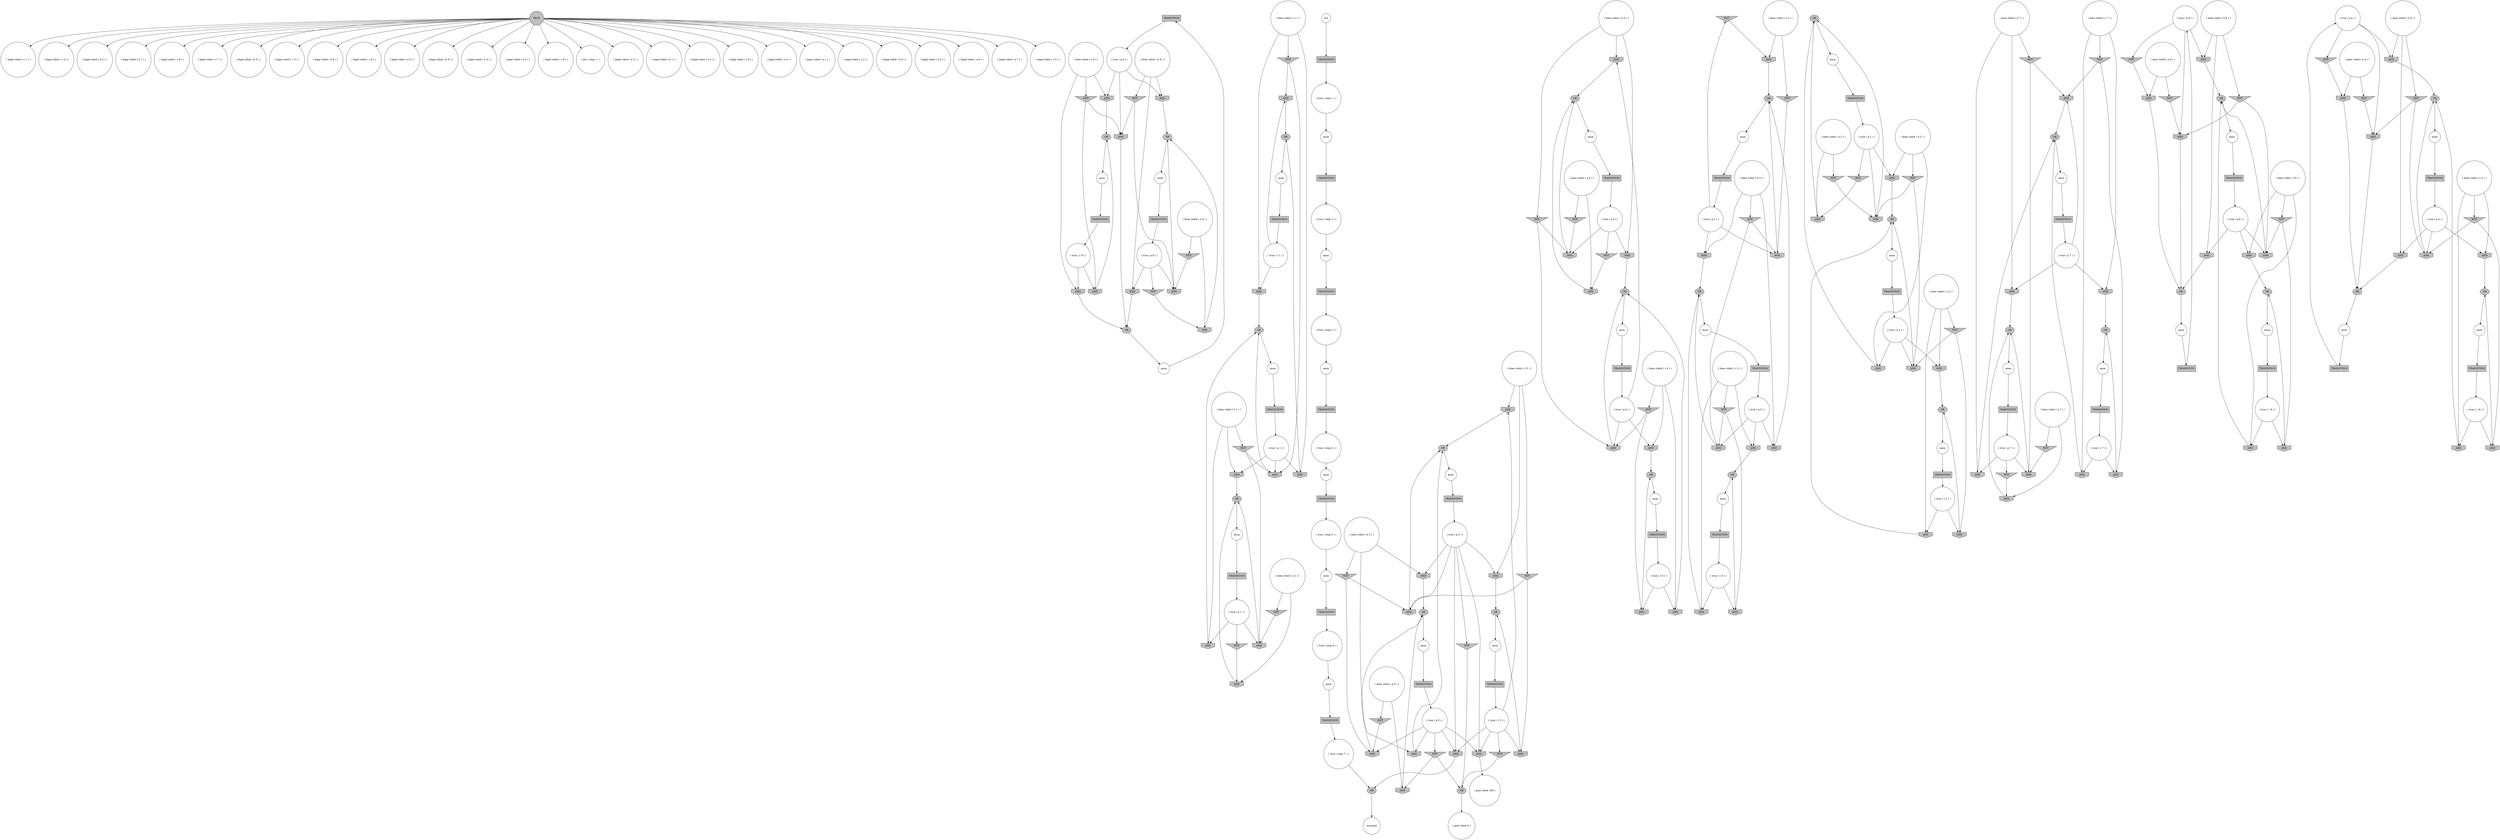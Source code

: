 digraph propNet
{
	"@64b2933f"[shape=circle, style= filled, fillcolor=white, label="( legal robot ( c 1 ) )"]; 
	"@4ee3990b"[shape=box, style= filled, fillcolor=grey, label="TRANSITION"]; "@4ee3990b"->"@3b274069"; 
	"@42293b53"[shape=invhouse, style= filled, fillcolor=grey, label="AND"]; "@42293b53"->"@7096985e"; 
	"@43c0ae76"[shape=invhouse, style= filled, fillcolor=grey, label="AND"]; "@43c0ae76"->"@13baa8d8"; 
	"@1b778d0c"[shape=invhouse, style= filled, fillcolor=grey, label="AND"]; "@1b778d0c"->"@663f3fbd"; 
	"@6350ed68"[shape=circle, style= filled, fillcolor=white, label="( legal robot ( c 4 ) )"]; 
	"@4d0948bd"[shape=circle, style= filled, fillcolor=white, label="( legal robot ( b 2 ) )"]; 
	"@19d1b44b"[shape=invtriangle, style= filled, fillcolor=grey, label="NOT"]; "@19d1b44b"->"@1693b52b"; 
	"@a32087b"[shape=ellipse, style= filled, fillcolor=grey, label="OR"]; "@a32087b"->"@5acac877"; 
	"@57a462c9"[shape=circle, style= filled, fillcolor=white, label="anon"]; "@57a462c9"->"@dc74f8d"; 
	"@71b98cbb"[shape=ellipse, style= filled, fillcolor=grey, label="OR"]; "@71b98cbb"->"@4cc68351"; 
	"@3d2da4a6"[shape=invhouse, style= filled, fillcolor=grey, label="AND"]; "@3d2da4a6"->"@41f2e41d"; 
	"@3c34e2cc"[shape=circle, style= filled, fillcolor=white, label="anon"]; "@3c34e2cc"->"@1837b90c"; 
	"@5a347448"[shape=box, style= filled, fillcolor=grey, label="TRANSITION"]; "@5a347448"->"@1a1a7aa4"; 
	"@3836b1bb"[shape=invhouse, style= filled, fillcolor=grey, label="AND"]; "@3836b1bb"->"@77bd5f28"; 
	"@49cda7e7"[shape=invhouse, style= filled, fillcolor=grey, label="AND"]; "@49cda7e7"->"@663f3fbd"; 
	"@40d0726d"[shape=circle, style= filled, fillcolor=white, label="( legal robot ( b 7 ) )"]; 
	"@532996d6"[shape=circle, style= filled, fillcolor=white, label="( true ( r 3 ) )"]; "@532996d6"->"@3351e824"; "@532996d6"->"@1c7b0f4d"; 
	"@5bdf59bd"[shape=circle, style= filled, fillcolor=white, label="anon"]; "@5bdf59bd"->"@5a347448"; 
	"@617df472"[shape=invtriangle, style= filled, fillcolor=grey, label="NOT"]; "@617df472"->"@49cda7e7"; "@617df472"->"@143b9a5f"; 
	"@7e7ee46a"[shape=circle, style= filled, fillcolor=white, label="( true ( p 3 ) )"]; "@7e7ee46a"->"@19d1b44b"; "@7e7ee46a"->"@61f873dd"; "@7e7ee46a"->"@1bd4f279"; 
	"@734d246"[shape=invhouse, style= filled, fillcolor=grey, label="AND"]; "@734d246"->"@77bd5f28"; 
	"@d032cf5"[shape=invtriangle, style= filled, fillcolor=grey, label="NOT"]; "@d032cf5"->"@4b7c8f7f"; 
	"@3301f287"[shape=circle, style= filled, fillcolor=white, label="( legal robot ( a 6 ) )"]; 
	"@61f873dd"[shape=invhouse, style= filled, fillcolor=grey, label="AND"]; "@61f873dd"->"@7e98f9c2"; 
	"@321ea24"[shape=circle, style= filled, fillcolor=white, label="( does robot ( c 3 ) )"]; "@321ea24"->"@3351e824"; "@321ea24"->"@2792e317"; "@321ea24"->"@39579371"; 
	"@7a3e72"[shape=invtriangle, style= filled, fillcolor=grey, label="NOT"]; "@7a3e72"->"@5999ae9c"; 
	"@3c9ff588"[shape=invhouse, style= filled, fillcolor=grey, label="AND"]; "@3c9ff588"->"@13baa8d8"; 
	"@1c7b0f4d"[shape=invhouse, style= filled, fillcolor=grey, label="AND"]; "@1c7b0f4d"->"@6d69c9a2"; 
	"@3b706ad7"[shape=circle, style= filled, fillcolor=white, label="( true ( p 8 ) )"]; "@3b706ad7"->"@48586403"; "@3b706ad7"->"@b2929b2"; "@3b706ad7"->"@36fb2f8"; 
	"@1837b90c"[shape=box, style= filled, fillcolor=grey, label="TRANSITION"]; "@1837b90c"->"@532996d6"; 
	"@6ef7cbcc"[shape=box, style= filled, fillcolor=grey, label="TRANSITION"]; "@6ef7cbcc"->"@12b0f0ae"; 
	"@132d9844"[shape=invtriangle, style= filled, fillcolor=grey, label="NOT"]; "@132d9844"->"@5999ae9c"; "@132d9844"->"@1667a232"; 
	"@5eb10190"[shape=circle, style= filled, fillcolor=white, label="( does robot ( a 1 ) )"]; "@5eb10190"->"@3af4d6b3"; "@5eb10190"->"@4b7c8f7f"; 
	"@62618565"[shape=circle, style= filled, fillcolor=white, label="( true ( p 4 ) )"]; "@62618565"->"@76749ebc"; "@62618565"->"@13b9a2fd"; "@62618565"->"@73f17a73"; 
	"@6d69c9a2"[shape=ellipse, style= filled, fillcolor=grey, label="OR"]; "@6d69c9a2"->"@3c34e2cc"; 
	"@32c5f9fe"[shape=circle, style= filled, fillcolor=white, label="( does robot ( a 4 ) )"]; "@32c5f9fe"->"@3736e10e"; "@32c5f9fe"->"@7b9a29"; 
	"@10b28f30"[shape=circle, style= filled, fillcolor=white, label="( does robot ( b 8 ) )"]; "@10b28f30"->"@2ab6994f"; "@10b28f30"->"@3ad6a0e0"; "@10b28f30"->"@b2929b2"; 
	"@7255cf3f"[shape=box, style= filled, fillcolor=grey, label="TRANSITION"]; "@7255cf3f"->"@e9576fd"; 
	"@16ad9f5d"[shape=circle, style= filled, fillcolor=white, label="( true ( p 7 ) )"]; "@16ad9f5d"->"@3494d313"; "@16ad9f5d"->"@67ce08c7"; "@16ad9f5d"->"@87dedad"; 
	"@13baa8d8"[shape=ellipse, style= filled, fillcolor=grey, label="OR"]; "@13baa8d8"->"@43a30706"; 
	"@2e7cf883"[shape=circle, style= filled, fillcolor=white, label="( true ( step 4 ) )"]; "@2e7cf883"->"@5472fe25"; 
	"@3a47c130"[shape=invhouse, style= filled, fillcolor=grey, label="AND"]; "@3a47c130"->"@3c05b84b"; 
	"@2f56f920"[shape=circle, style= filled, fillcolor=white, label="anon"]; "@2f56f920"->"@4ee3990b"; 
	"@46c9220"[shape=circle, style= filled, fillcolor=white, label="( legal robot ( c 7 ) )"]; 
	"@315e4dbe"[shape=circle, style= filled, fillcolor=white, label="anon"]; "@315e4dbe"->"@6ef7cbcc"; 
	"@224260ab"[shape=circle, style= filled, fillcolor=white, label="( true ( step 1 ) )"]; "@224260ab"->"@6fafc4c2"; 
	"@26420e44"[shape=ellipse, style= filled, fillcolor=grey, label="OR"]; "@26420e44"->"@3ab6a5fb"; 
	"@81535ac"[shape=circle, style= filled, fillcolor=white, label="( true ( r 8 ) )"]; "@81535ac"->"@2e5f8245"; "@81535ac"->"@6f5e0eab"; 
	"@3351e824"[shape=invhouse, style= filled, fillcolor=grey, label="AND"]; "@3351e824"->"@7e98f9c2"; 
	"@62b103dd"[shape=circle, style= filled, fillcolor=white, label="( true ( p 5 ) )"]; "@62b103dd"->"@79f1a8a"; "@62b103dd"->"@5374d4c9"; "@62b103dd"->"@4dfd245f"; "@62b103dd"->"@3c9ff588"; "@62b103dd"->"@4302a01f"; 
	"@6e818805"[shape=circle, style= filled, fillcolor=white, label="( true ( step 5 ) )"]; "@6e818805"->"@57a462c9"; 
	"@5a7691c0"[shape=circle, style= filled, fillcolor=white, label="( legal robot ( b 5 ) )"]; 
	"@19789a96"[shape=circle, style= filled, fillcolor=white, label="( does robot ( b 1 ) )"]; "@19789a96"->"@6f9702b1"; "@19789a96"->"@3cecfaea"; "@19789a96"->"@3a47c130"; 
	"@2f78743b"[shape=invhouse, style= filled, fillcolor=grey, label="AND"]; "@2f78743b"->"@564e4fc4"; 
	"@a2c6f70"[shape=ellipse, style= filled, fillcolor=grey, label="OR"]; "@a2c6f70"->"@6b482747"; 
	"@7c1c8c58"[shape=invhouse, style= filled, fillcolor=grey, label="AND"]; "@7c1c8c58"->"@13baa8d8"; 
	"@5329645a"[shape=circle, style= filled, fillcolor=white, label="( does robot ( b 2 ) )"]; "@5329645a"->"@427b7b5d"; "@5329645a"->"@4ad9d6ae"; "@5329645a"->"@15664f1a"; 
	"@49bfd53d"[shape=ellipse, style= filled, fillcolor=grey, label="OR"]; "@49bfd53d"->"@5148bd9e"; 
	"@5e7d093a"[shape=circle, style= filled, fillcolor=white, label="( does robot ( a 6 ) )"]; "@5e7d093a"->"@208c5a4f"; "@5e7d093a"->"@6d6de4e1"; 
	"@2490fd20"[shape=circle, style= filled, fillcolor=white, label="( true ( q 3 ) )"]; "@2490fd20"->"@26f44031"; "@2490fd20"->"@226946d2"; "@2490fd20"->"@39579371"; 
	"@4302a01f"[shape=invhouse, style= filled, fillcolor=grey, label="AND"]; "@4302a01f"->"@1f72e08e"; 
	"@561279c8"[shape=circle, style= filled, fillcolor=white, label="( legal robot ( c 3 ) )"]; 
	"@5f47ff11"[shape=circle, style= filled, fillcolor=white, label="( does robot ( a 9 ) )"]; "@5f47ff11"->"@45a1472d"; "@5f47ff11"->"@7a3e72"; 
	"@6e3e48f2"[shape=invhouse, style= filled, fillcolor=grey, label="AND"]; "@6e3e48f2"->"@71b98cbb"; 
	"@7096985e"[shape=ellipse, style= filled, fillcolor=grey, label="OR"]; "@7096985e"->"@2eed7d11"; 
	"@38f0b51d"[shape=invtriangle, style= filled, fillcolor=grey, label="NOT"]; "@38f0b51d"->"@4302a01f"; 
	"@76fdbc27"[shape=ellipse, style= filled, fillcolor=grey, label="OR"]; "@76fdbc27"->"@c4be179"; 
	"@31b27882"[shape=circle, style= filled, fillcolor=white, label="anon"]; "@31b27882"->"@51707653"; 
	"@767946a2"[shape=circle, style= filled, fillcolor=white, label="( true ( q 4 ) )"]; "@767946a2"->"@6366de01"; "@767946a2"->"@173a0067"; "@767946a2"->"@65979a36"; 
	"@709fa12f"[shape=invhouse, style= filled, fillcolor=grey, label="AND"]; "@709fa12f"->"@1f72e08e"; 
	"@7379567c"[shape=box, style= filled, fillcolor=grey, label="TRANSITION"]; "@7379567c"->"@20f5e814"; 
	"@226946d2"[shape=invhouse, style= filled, fillcolor=grey, label="AND"]; "@226946d2"->"@3cdc904a"; 
	"@1fe91485"[shape=circle, style= filled, fillcolor=white, label="anon"]; "@1fe91485"->"@4054c9a3"; 
	"@76749ebc"[shape=invhouse, style= filled, fillcolor=grey, label="AND"]; "@76749ebc"->"@76fdbc27"; 
	"@8059dbd"[shape=invtriangle, style= filled, fillcolor=grey, label="NOT"]; "@8059dbd"->"@28b6e768"; 
	"@690aefdb"[shape=circle, style= filled, fillcolor=white, label="( legal robot ( b 8 ) )"]; 
	"@775be8d3"[shape=circle, style= filled, fillcolor=white, label="( does robot ( c 9 ) )"]; "@775be8d3"->"@6e3e48f2"; "@775be8d3"->"@3312b1dd"; "@775be8d3"->"@2f78743b"; 
	"@2c154024"[shape=circle, style= filled, fillcolor=white, label="( does robot ( c 6 ) )"]; "@2c154024"->"@5a4b4b50"; "@2c154024"->"@41955c3"; "@2c154024"->"@27261218"; 
	"@7f94adaa"[shape=circle, style= filled, fillcolor=white, label="( true ( q 2 ) )"]; "@7f94adaa"->"@38e038c4"; "@7f94adaa"->"@4ad9d6ae"; "@7f94adaa"->"@3d2da4a6"; 
	"@87dedad"[shape=invtriangle, style= filled, fillcolor=grey, label="NOT"]; "@87dedad"->"@37efd36"; 
	"@63fa8d3b"[shape=circle, style= filled, fillcolor=white, label="anon"]; "@63fa8d3b"->"@5df9aeda"; 
	"@1447034b"[shape=invtriangle, style= filled, fillcolor=grey, label="NOT"]; "@1447034b"->"@6a4d37e5"; "@1447034b"->"@42293b53"; 
	"@12b0f0ae"[shape=circle, style= filled, fillcolor=white, label="( true ( r 2 ) )"]; "@12b0f0ae"->"@3033b503"; "@12b0f0ae"->"@234f79cb"; 
	"@4ad9d6ae"[shape=invhouse, style= filled, fillcolor=grey, label="AND"]; "@4ad9d6ae"->"@a32087b"; 
	"@73ed7524"[shape=circle, style= filled, fillcolor=white, label="( legal robot ( c 6 ) )"]; 
	"@3827de24"[shape=circle, style= filled, fillcolor=white, label="( does robot ( c 4 ) )"]; "@3827de24"->"@41692a49"; "@3827de24"->"@338bd37a"; "@3827de24"->"@6366de01"; 
	"@3c05b84b"[shape=ellipse, style= filled, fillcolor=grey, label="OR"]; "@3c05b84b"->"@1b8662b6"; 
	"@5b3d9c02"[shape=ellipse, style= filled, fillcolor=grey, label="OR"]; "@5b3d9c02"->"@29cd761a"; 
	"@48586403"[shape=invtriangle, style= filled, fillcolor=grey, label="NOT"]; "@48586403"->"@230e2610"; 
	"@67cd2b82"[shape=box, style= filled, fillcolor=grey, label="TRANSITION"]; "@67cd2b82"->"@3b7c680"; 
	"@143b9a5f"[shape=invhouse, style= filled, fillcolor=grey, label="AND"]; "@143b9a5f"->"@4223d9b"; 
	"@346df9bc"[shape=invhouse, style= filled, fillcolor=grey, label="AND"]; "@346df9bc"->"@69adff28"; 
	"@7756c69c"[shape=circle, style= filled, fillcolor=white, label="( true ( step 2 ) )"]; "@7756c69c"->"@72b5615d"; 
	"@574f7121"[shape=invtriangle, style= filled, fillcolor=grey, label="NOT"]; "@574f7121"->"@208c5a4f"; 
	"@3cdc5434"[shape=circle, style= filled, fillcolor=white, label="( true ( p 1 ) )"]; "@3cdc5434"->"@203ba002"; "@3cdc5434"->"@3a47c130"; "@3cdc5434"->"@d032cf5"; 
	"@523ce3f"[shape=circle, style= filled, fillcolor=white, label="anon"]; "@523ce3f"->"@c390508"; 
	"@5527f4f9"[shape=invhouse, style= filled, fillcolor=grey, label="AND"]; "@5527f4f9"->"@d38d2fc"; 
	"@2207b0fb"[shape=invtriangle, style= filled, fillcolor=grey, label="NOT"]; "@2207b0fb"->"@26f44031"; "@2207b0fb"->"@1bd4f279"; 
	"@2d4b1fda"[shape=ellipse, style= filled, fillcolor=grey, label="OR"]; "@2d4b1fda"->"@1f183871"; 
	"@7fdb04ed"[shape=invtriangle, style= filled, fillcolor=grey, label="NOT"]; "@7fdb04ed"->"@a2c6f70"; 
	"@28b6e768"[shape=invhouse, style= filled, fillcolor=grey, label="AND"]; "@28b6e768"->"@a32087b"; 
	"@e6c7a64"[shape=circle, style= filled, fillcolor=white, label="( true ( q 1 ) )"]; "@e6c7a64"->"@6a4d37e5"; "@e6c7a64"->"@6f9702b1"; "@e6c7a64"->"@42b36022"; 
	"@1a1a7aa4"[shape=circle, style= filled, fillcolor=white, label="( true ( step 7 ) )"]; "@1a1a7aa4"->"@5b3d9c02"; 
	"@654d8a08"[shape=invtriangle, style= filled, fillcolor=grey, label="NOT"]; "@654d8a08"->"@45a1472d"; 
	"@33469a69"[shape=box, style= filled, fillcolor=grey, label="TRANSITION"]; "@33469a69"->"@1a752144"; 
	"@44d9973a"[shape=circle, style= filled, fillcolor=white, label="( legal robot ( a 9 ) )"]; 
	"@1bb1deea"[shape=box, style= filled, fillcolor=grey, label="TRANSITION"]; "@1bb1deea"->"@7f94adaa"; 
	"@5f57402b"[shape=invhouse, style= filled, fillcolor=grey, label="AND"]; "@5f57402b"->"@7cd76237"; 
	"@231d221e"[shape=box, style= filled, fillcolor=grey, label="TRANSITION"]; "@231d221e"->"@2026c088"; 
	"@72b0f2b2"[shape=ellipse, style= filled, fillcolor=grey, label="OR"]; "@72b0f2b2"->"@3f0dbef1"; 
	"@1a752144"[shape=circle, style= filled, fillcolor=white, label="( true ( q 5 ) )"]; "@1a752144"->"@3103074e"; "@1a752144"->"@7c1c8c58"; "@1a752144"->"@79f1a8a"; "@1a752144"->"@7fdb04ed"; "@1a752144"->"@4dfd245f"; "@1a752144"->"@27341e11"; 
	"@3485097d"[shape=circle, style= filled, fillcolor=white, label="anon"]; "@3485097d"->"@5f996bbd"; 
	"@45a1472d"[shape=invhouse, style= filled, fillcolor=grey, label="AND"]; "@45a1472d"->"@d38d2fc"; 
	"@35087359"[shape=circle, style= filled, fillcolor=white, label="( legal robot ( b 9 ) )"]; 
	"@3dccf342"[shape=circle, style= filled, fillcolor=white, label="( legal robot ( b 4 ) )"]; 
	"@64a65760"[shape=doublecircle, style= filled, fillcolor=grey, label="TRUE"]; "@64a65760"->"@64b2933f"; "@64a65760"->"@7004ba66"; "@64a65760"->"@7e140bf"; "@64a65760"->"@35087359"; "@64a65760"->"@690aefdb"; "@64a65760"->"@6350ed68"; "@64a65760"->"@56f9659d"; "@64a65760"->"@46c9220"; "@64a65760"->"@3dccf342"; "@64a65760"->"@4d0948bd"; "@64a65760"->"@29578426"; "@64a65760"->"@1e5b02a6"; "@64a65760"->"@73ed7524"; "@64a65760"->"@5a7691c0"; "@64a65760"->"@30a4effe"; "@64a65760"->"@6aa5c9f1"; "@64a65760"->"@46aea8cf"; "@64a65760"->"@74ccd249"; "@64a65760"->"@40d0726d"; "@64a65760"->"@2a6d23ea"; "@64a65760"->"@561279c8"; "@64a65760"->"@4f6c14e7"; "@64a65760"->"@3301f287"; "@64a65760"->"@1c8697ce"; "@64a65760"->"@1c8825a5"; "@64a65760"->"@4669b7fe"; "@64a65760"->"@5561bfa3"; "@64a65760"->"@44d9973a"; 
	"@65979a36"[shape=invhouse, style= filled, fillcolor=grey, label="AND"]; "@65979a36"->"@76fdbc27"; 
	"@da3a52c"[shape=circle, style= filled, fillcolor=white, label="anon"]; "@da3a52c"->"@7255cf3f"; 
	"@51707653"[shape=box, style= filled, fillcolor=grey, label="TRANSITION"]; "@51707653"->"@8746d23"; 
	"@29578426"[shape=circle, style= filled, fillcolor=white, label="( legal robot ( a 3 ) )"]; 
	"@75e4f66a"[shape=circle, style= filled, fillcolor=white, label="( does robot ( a 8 ) )"]; "@75e4f66a"->"@230e2610"; "@75e4f66a"->"@1d256a73"; 
	"@2a68097d"[shape=circle, style= filled, fillcolor=white, label="( does robot ( c 1 ) )"]; "@2a68097d"->"@42b36022"; "@2a68097d"->"@1447034b"; "@2a68097d"->"@67d479cf"; 
	"@7be84195"[shape=invhouse, style= filled, fillcolor=grey, label="AND"]; "@7be84195"->"@6f2192a9"; 
	"@2537e19e"[shape=circle, style= filled, fillcolor=white, label="anon"]; "@2537e19e"->"@1bb1deea"; 
	"@3ad6a0e0"[shape=invtriangle, style= filled, fillcolor=grey, label="NOT"]; "@3ad6a0e0"->"@60dbf04d"; "@3ad6a0e0"->"@36fb2f8"; 
	"@20f5e814"[shape=circle, style= filled, fillcolor=white, label="( true ( r 1 ) )"]; "@20f5e814"->"@42293b53"; "@20f5e814"->"@67d479cf"; 
	"@6774a144"[shape=ellipse, style= filled, fillcolor=grey, label="OR"]; "@6774a144"->"@1a07ac6c"; 
	"@67d479cf"[shape=invhouse, style= filled, fillcolor=grey, label="AND"]; "@67d479cf"->"@3c05b84b"; 
	"@3e5d9d90"[shape=circle, style= filled, fillcolor=white, label="( true ( r 7 ) )"]; "@3e5d9d90"->"@734d246"; "@3e5d9d90"->"@404fe94c"; 
	"@203ba002"[shape=invhouse, style= filled, fillcolor=grey, label="AND"]; "@203ba002"->"@72b0f2b2"; 
	"@2a6d23ea"[shape=circle, style= filled, fillcolor=white, label="( legal robot ( c 2 ) )"]; 
	"@13b9a2fd"[shape=invtriangle, style= filled, fillcolor=grey, label="NOT"]; "@13b9a2fd"->"@7b9a29"; 
	"@47ac1adf"[shape=circle, style= filled, fillcolor=white, label="( true ( step 6 ) )"]; "@47ac1adf"->"@5bdf59bd"; 
	"@6f2192a9"[shape=ellipse, style= filled, fillcolor=grey, label="OR"]; "@6f2192a9"->"@523ce3f"; 
	"@6d35707c"[shape=circle, style= filled, fillcolor=white, label="anon"]; "@6d35707c"->"@50661532"; 
	"@f4e6d"[shape=circle, style= filled, fillcolor=white, label="( does robot ( a 5 ) )"]; "@f4e6d"->"@38f0b51d"; "@f4e6d"->"@709fa12f"; 
	"@43a30706"[shape=circle, style= filled, fillcolor=white, label="anon"]; "@43a30706"->"@33469a69"; 
	"@27261218"[shape=invtriangle, style= filled, fillcolor=grey, label="NOT"]; "@27261218"->"@143b9a5f"; "@27261218"->"@346df9bc"; 
	"@5472fe25"[shape=circle, style= filled, fillcolor=white, label="anon"]; "@5472fe25"->"@fa5e4e4"; 
	"@7e98f9c2"[shape=ellipse, style= filled, fillcolor=grey, label="OR"]; "@7e98f9c2"->"@6d35707c"; 
	"@3b6cdbb8"[shape=box, style= filled, fillcolor=grey, label="TRANSITION"]; "@3b6cdbb8"->"@6fd33eef"; 
	"@2792e317"[shape=invtriangle, style= filled, fillcolor=grey, label="NOT"]; "@2792e317"->"@26f44031"; "@2792e317"->"@1c7b0f4d"; 
	"@1667a232"[shape=invhouse, style= filled, fillcolor=grey, label="AND"]; "@1667a232"->"@564e4fc4"; 
	"@60437dcb"[shape=box, style= filled, fillcolor=grey, label="TRANSITION"]; "@60437dcb"->"@3cdc5434"; 
	"@4e0add57"[shape=circle, style= filled, fillcolor=white, label="( does robot ( c 8 ) )"]; "@4e0add57"->"@2b49a2c8"; "@4e0add57"->"@2e5f8245"; "@4e0add57"->"@204b7b1"; 
	"@6fd33eef"[shape=circle, style= filled, fillcolor=white, label="( true ( p 2 ) )"]; "@6fd33eef"->"@8059dbd"; "@6fd33eef"->"@15664f1a"; "@6fd33eef"->"@5c68b20"; 
	"@4223d9b"[shape=ellipse, style= filled, fillcolor=grey, label="OR"]; "@4223d9b"->"@63fa8d3b"; 
	"@3cecfaea"[shape=invtriangle, style= filled, fillcolor=grey, label="NOT"]; "@3cecfaea"->"@6a4d37e5"; "@3cecfaea"->"@203ba002"; 
	"@73f17a73"[shape=invhouse, style= filled, fillcolor=grey, label="AND"]; "@73f17a73"->"@372f2b32"; 
	"@3312b1dd"[shape=invtriangle, style= filled, fillcolor=grey, label="NOT"]; "@3312b1dd"->"@105b3e5d"; "@3312b1dd"->"@1667a232"; 
	"@564e4fc4"[shape=ellipse, style= filled, fillcolor=grey, label="OR"]; "@564e4fc4"->"@2f56f920"; 
	"@2ef49ac3"[shape=circle, style= filled, fillcolor=white, label="anon"]; "@2ef49ac3"->"@4e64f6fe"; 
	"@404fe94c"[shape=invhouse, style= filled, fillcolor=grey, label="AND"]; "@404fe94c"->"@26420e44"; 
	"@1bd4f279"[shape=invhouse, style= filled, fillcolor=grey, label="AND"]; "@1bd4f279"->"@3cdc904a"; 
	"@3103074e"[shape=invhouse, style= filled, fillcolor=grey, label="AND"]; "@3103074e"->"@1f72e08e"; 
	"@3af4d6b3"[shape=invtriangle, style= filled, fillcolor=grey, label="NOT"]; "@3af4d6b3"->"@203ba002"; 
	"@4d885088"[shape=invtriangle, style= filled, fillcolor=grey, label="NOT"]; "@4d885088"->"@a2c6f70"; 
	"@3033b503"[shape=invhouse, style= filled, fillcolor=grey, label="AND"]; "@3033b503"->"@41f2e41d"; 
	"@17e06b12"[shape=invhouse, style= filled, fillcolor=grey, label="AND"]; "@17e06b12"->"@564e4fc4"; 
	"@29cd761a"[shape=circle, style= filled, fillcolor=white, label="terminal"]; 
	"@40914272"[shape=circle, style= filled, fillcolor=white, label="( does robot ( b 4 ) )"]; "@40914272"->"@a16b7c"; "@40914272"->"@76749ebc"; "@40914272"->"@173a0067"; 
	"@77bdcbb2"[shape=circle, style= filled, fillcolor=white, label="( true ( r 5 ) )"]; "@77bdcbb2"->"@4d885088"; "@77bdcbb2"->"@79f1a8a"; "@77bdcbb2"->"@7be84195"; "@77bdcbb2"->"@43c0ae76"; "@77bdcbb2"->"@4dfd245f"; 
	"@79bcfbeb"[shape=circle, style= filled, fillcolor=white, label="anon"]; "@79bcfbeb"->"@2e686cea"; 
	"@6b482747"[shape=circle, style= filled, fillcolor=white, label="( goal robot 0 )"]; 
	"@27341e11"[shape=invhouse, style= filled, fillcolor=grey, label="AND"]; "@27341e11"->"@6f2192a9"; 
	"@6f9702b1"[shape=invhouse, style= filled, fillcolor=grey, label="AND"]; "@6f9702b1"->"@72b0f2b2"; 
	"@2e686cea"[shape=box, style= filled, fillcolor=grey, label="TRANSITION"]; "@2e686cea"->"@62618565"; 
	"@1f183871"[shape=circle, style= filled, fillcolor=white, label="anon"]; "@1f183871"->"@ab245dc"; 
	"@1693b52b"[shape=invhouse, style= filled, fillcolor=grey, label="AND"]; "@1693b52b"->"@3cdc904a"; 
	"@5374d4c9"[shape=invtriangle, style= filled, fillcolor=grey, label="NOT"]; "@5374d4c9"->"@709fa12f"; "@5374d4c9"->"@a2c6f70"; 
	"@3cdc904a"[shape=ellipse, style= filled, fillcolor=grey, label="OR"]; "@3cdc904a"->"@3485097d"; 
	"@2eed7d11"[shape=circle, style= filled, fillcolor=white, label="anon"]; "@2eed7d11"->"@7379567c"; 
	"@c4be179"[shape=circle, style= filled, fillcolor=white, label="anon"]; "@c4be179"->"@14985016"; 
	"@1d256a73"[shape=invtriangle, style= filled, fillcolor=grey, label="NOT"]; "@1d256a73"->"@36fb2f8"; 
	"@30a4effe"[shape=circle, style= filled, fillcolor=white, label="( legal robot ( a 2 ) )"]; 
	"@b2929b2"[shape=invhouse, style= filled, fillcolor=grey, label="AND"]; "@b2929b2"->"@49bfd53d"; 
	"@50661532"[shape=box, style= filled, fillcolor=grey, label="TRANSITION"]; "@50661532"->"@2490fd20"; 
	"@1f72e08e"[shape=ellipse, style= filled, fillcolor=grey, label="OR"]; "@1f72e08e"->"@2ef49ac3"; 
	"@3736e10e"[shape=invtriangle, style= filled, fillcolor=grey, label="NOT"]; "@3736e10e"->"@73f17a73"; 
	"@41f2e41d"[shape=ellipse, style= filled, fillcolor=grey, label="OR"]; "@41f2e41d"->"@315e4dbe"; 
	"@4271c5bc"[shape=circle, style= filled, fillcolor=white, label="anon"]; "@4271c5bc"->"@3aa1e2da"; 
	"@208c5a4f"[shape=invhouse, style= filled, fillcolor=grey, label="AND"]; "@208c5a4f"->"@663f3fbd"; 
	"@1e4ad14c"[shape=circle, style= filled, fillcolor=white, label="anon"]; "@1e4ad14c"->"@231d221e"; 
	"@41692a49"[shape=invtriangle, style= filled, fillcolor=grey, label="NOT"]; "@41692a49"->"@5f57402b"; "@41692a49"->"@65979a36"; 
	"@5a4b4b50"[shape=invhouse, style= filled, fillcolor=grey, label="AND"]; "@5a4b4b50"->"@4223d9b"; 
	"@105b3e5d"[shape=invhouse, style= filled, fillcolor=grey, label="AND"]; "@105b3e5d"->"@71b98cbb"; 
	"@dc74f8d"[shape=box, style= filled, fillcolor=grey, label="TRANSITION"]; "@dc74f8d"->"@47ac1adf"; 
	"@1c8697ce"[shape=circle, style= filled, fillcolor=white, label="( legal robot ( b 3 ) )"]; 
	"@621e605"[shape=circle, style= filled, fillcolor=white, label="( does robot ( a 7 ) )"]; "@621e605"->"@37efd36"; "@621e605"->"@2677622b"; 
	"@14327236"[shape=invtriangle, style= filled, fillcolor=grey, label="NOT"]; "@14327236"->"@7c1c8c58"; "@14327236"->"@7be84195"; 
	"@308f5944"[shape=circle, style= filled, fillcolor=white, label="( does robot ( b 9 ) )"]; "@308f5944"->"@132d9844"; "@308f5944"->"@17e06b12"; "@308f5944"->"@5527f4f9"; 
	"@6fafc4c2"[shape=circle, style= filled, fillcolor=white, label="anon"]; "@6fafc4c2"->"@11da5362"; 
	"@4e64f6fe"[shape=box, style= filled, fillcolor=grey, label="TRANSITION"]; "@4e64f6fe"->"@62b103dd"; 
	"@663f3fbd"[shape=ellipse, style= filled, fillcolor=grey, label="OR"]; "@663f3fbd"->"@4271c5bc"; 
	"@1cf7cbd1"[shape=box, style= filled, fillcolor=grey, label="TRANSITION"]; "@1cf7cbd1"->"@565b540e"; 
	"@5df9aeda"[shape=box, style= filled, fillcolor=grey, label="TRANSITION"]; "@5df9aeda"->"@1b4d774f"; 
	"@3e087400"[shape=box, style= filled, fillcolor=grey, label="TRANSITION"]; "@3e087400"->"@16ad9f5d"; 
	"@4daaf194"[shape=box, style= filled, fillcolor=grey, label="TRANSITION"]; "@4daaf194"->"@3e5d9d90"; 
	"@324a897c"[shape=invhouse, style= filled, fillcolor=grey, label="AND"]; "@324a897c"->"@6dc8f3cd"; 
	"@7e140bf"[shape=circle, style= filled, fillcolor=white, label="( legal robot ( c 8 ) )"]; 
	"@36d98810"[shape=circle, style= filled, fillcolor=white, label="( does robot ( c 2 ) )"]; "@36d98810"->"@373ee92"; "@36d98810"->"@234f79cb"; "@36d98810"->"@3d2da4a6"; 
	"@2677622b"[shape=invtriangle, style= filled, fillcolor=grey, label="NOT"]; "@2677622b"->"@67ce08c7"; 
	"@1b499616"[shape=invtriangle, style= filled, fillcolor=grey, label="NOT"]; "@1b499616"->"@7c1c8c58"; "@1b499616"->"@4302a01f"; 
	"@3aa1e2da"[shape=box, style= filled, fillcolor=grey, label="TRANSITION"]; "@3aa1e2da"->"@4283df14"; 
	"@1e5b02a6"[shape=circle, style= filled, fillcolor=white, label="( legal robot ( b 1 ) )"]; 
	"@42b36022"[shape=invhouse, style= filled, fillcolor=grey, label="AND"]; "@42b36022"->"@7096985e"; 
	"@6dc8f3cd"[shape=ellipse, style= filled, fillcolor=grey, label="OR"]; "@6dc8f3cd"->"@23fe500a"; 
	"@7cd76237"[shape=ellipse, style= filled, fillcolor=grey, label="OR"]; "@7cd76237"->"@207148e9"; 
	"@29be513c"[shape=box, style= filled, fillcolor=grey, label="TRANSITION"]; "@29be513c"->"@49af7e68"; 
	"@3b274069"[shape=circle, style= filled, fillcolor=white, label="( true ( q 9 ) )"]; "@3b274069"->"@6e3e48f2"; "@3b274069"->"@1667a232"; "@3b274069"->"@5527f4f9"; 
	"@4dfd245f"[shape=invhouse, style= filled, fillcolor=grey, label="AND"]; "@4dfd245f"->"@ada6d09"; 
	"@777490ad"[shape=invtriangle, style= filled, fillcolor=grey, label="NOT"]; "@777490ad"->"@5c68b20"; 
	"@6366de01"[shape=invhouse, style= filled, fillcolor=grey, label="AND"]; "@6366de01"->"@7cd76237"; 
	"@14985016"[shape=box, style= filled, fillcolor=grey, label="TRANSITION"]; "@14985016"->"@767946a2"; 
	"@234f79cb"[shape=invhouse, style= filled, fillcolor=grey, label="AND"]; "@234f79cb"->"@422758d0"; 
	"@74ccd249"[shape=circle, style= filled, fillcolor=white, label="( legal robot ( a 1 ) )"]; 
	"@4693c5e7"[shape=box, style= filled, fillcolor=grey, label="TRANSITION"]; "@4693c5e7"->"@e6c7a64"; 
	"@72b5615d"[shape=circle, style= filled, fillcolor=white, label="anon"]; "@72b5615d"->"@29be513c"; 
	"@1b8662b6"[shape=circle, style= filled, fillcolor=white, label="anon"]; "@1b8662b6"->"@4693c5e7"; 
	"@2026c088"[shape=circle, style= filled, fillcolor=white, label="( true ( r 6 ) )"]; "@2026c088"->"@5a4b4b50"; "@2026c088"->"@346df9bc"; 
	"@ab245dc"[shape=box, style= filled, fillcolor=grey, label="TRANSITION"]; "@ab245dc"->"@81535ac"; 
	"@4f6c14e7"[shape=circle, style= filled, fillcolor=white, label="( legal robot ( b 6 ) )"]; 
	"@1271ba"[shape=circle, style= filled, fillcolor=white, label="( does robot ( a 2 ) )"]; "@1271ba"->"@28b6e768"; "@1271ba"->"@777490ad"; 
	"@7b9a29"[shape=invhouse, style= filled, fillcolor=grey, label="AND"]; "@7b9a29"->"@372f2b32"; 
	"@1a07ac6c"[shape=circle, style= filled, fillcolor=white, label="anon"]; "@1a07ac6c"->"@49c68e73"; 
	"@7e820d53"[shape=box, style= filled, fillcolor=grey, label="TRANSITION"]; "@7e820d53"->"@5935f7f3"; 
	"@38e038c4"[shape=invhouse, style= filled, fillcolor=grey, label="AND"]; "@38e038c4"->"@422758d0"; 
	"@501d5ebc"[shape=invtriangle, style= filled, fillcolor=grey, label="NOT"]; "@501d5ebc"->"@3836b1bb"; "@501d5ebc"->"@67ce08c7"; 
	"@173a0067"[shape=invhouse, style= filled, fillcolor=grey, label="AND"]; "@173a0067"->"@372f2b32"; 
	"@41955c3"[shape=invhouse, style= filled, fillcolor=grey, label="AND"]; "@41955c3"->"@69adff28"; 
	"@36fb2f8"[shape=invhouse, style= filled, fillcolor=grey, label="AND"]; "@36fb2f8"->"@6774a144"; 
	"@409a44d6"[shape=circle, style= filled, fillcolor=white, label="( does robot ( b 7 ) )"]; "@409a44d6"->"@324a897c"; "@409a44d6"->"@3494d313"; "@409a44d6"->"@501d5ebc"; 
	"@5f996bbd"[shape=box, style= filled, fillcolor=grey, label="TRANSITION"]; "@5f996bbd"->"@7e7ee46a"; 
	"@2b49a2c8"[shape=invtriangle, style= filled, fillcolor=grey, label="NOT"]; "@2b49a2c8"->"@60dbf04d"; "@2b49a2c8"->"@6f5e0eab"; 
	"@ada6d09"[shape=circle, style= filled, fillcolor=white, label="( goal robot 100 )"]; 
	"@7004ba66"[shape=circle, style= filled, fillcolor=white, label="( legal robot ( a 4 ) )"]; 
	"@204b7b1"[shape=invhouse, style= filled, fillcolor=grey, label="AND"]; "@204b7b1"->"@2d4b1fda"; 
	"@28c5119e"[shape=circle, style= filled, fillcolor=white, label="( does robot ( b 3 ) )"]; "@28c5119e"->"@226946d2"; "@28c5119e"->"@61f873dd"; "@28c5119e"->"@2207b0fb"; 
	"@e9576fd"[shape=circle, style= filled, fillcolor=white, label="( true ( p 9 ) )"]; "@e9576fd"->"@5999ae9c"; "@e9576fd"->"@17e06b12"; "@e9576fd"->"@654d8a08"; 
	"@1b4d774f"[shape=circle, style= filled, fillcolor=white, label="( true ( q 6 ) )"]; "@1b4d774f"->"@1b778d0c"; "@1b4d774f"->"@143b9a5f"; "@1b4d774f"->"@41955c3"; 
	"@56f9659d"[shape=circle, style= filled, fillcolor=white, label="( init ( step 1 ) )"]; 
	"@26f44031"[shape=invhouse, style= filled, fillcolor=grey, label="AND"]; "@26f44031"->"@7e98f9c2"; 
	"@422758d0"[shape=ellipse, style= filled, fillcolor=grey, label="OR"]; "@422758d0"->"@2537e19e"; 
	"@fa5e4e4"[shape=box, style= filled, fillcolor=grey, label="TRANSITION"]; "@fa5e4e4"->"@6e818805"; 
	"@5148bd9e"[shape=circle, style= filled, fillcolor=white, label="anon"]; "@5148bd9e"->"@67cd2b82"; 
	"@8746d23"[shape=circle, style= filled, fillcolor=white, label="( true ( q 7 ) )"]; "@8746d23"->"@324a897c"; "@8746d23"->"@12781046"; "@8746d23"->"@3836b1bb"; 
	"@67ce08c7"[shape=invhouse, style= filled, fillcolor=grey, label="AND"]; "@67ce08c7"->"@6dc8f3cd"; 
	"@15664f1a"[shape=invhouse, style= filled, fillcolor=grey, label="AND"]; "@15664f1a"->"@422758d0"; 
	"@3f0dbef1"[shape=circle, style= filled, fillcolor=white, label="anon"]; "@3f0dbef1"->"@60437dcb"; 
	"@6aa5c9f1"[shape=circle, style= filled, fillcolor=white, label="( legal robot ( c 9 ) )"]; 
	"@69adff28"[shape=ellipse, style= filled, fillcolor=grey, label="OR"]; "@69adff28"->"@1e4ad14c"; 
	"@6f5e0eab"[shape=invhouse, style= filled, fillcolor=grey, label="AND"]; "@6f5e0eab"->"@2d4b1fda"; 
	"@338bd37a"[shape=invhouse, style= filled, fillcolor=grey, label="AND"]; "@338bd37a"->"@76fdbc27"; 
	"@5acac877"[shape=circle, style= filled, fillcolor=white, label="anon"]; "@5acac877"->"@3b6cdbb8"; 
	"@230e2610"[shape=invhouse, style= filled, fillcolor=grey, label="AND"]; "@230e2610"->"@6774a144"; 
	"@46aea8cf"[shape=circle, style= filled, fillcolor=white, label="( legal robot ( a 5 ) )"]; 
	"@372f2b32"[shape=ellipse, style= filled, fillcolor=grey, label="OR"]; "@372f2b32"->"@79bcfbeb"; 
	"@8f8acd0"[shape=circle, style= filled, fillcolor=white, label="( does robot ( c 7 ) )"]; "@8f8acd0"->"@12781046"; "@8f8acd0"->"@734d246"; "@8f8acd0"->"@7e199049"; 
	"@373ee92"[shape=invtriangle, style= filled, fillcolor=grey, label="NOT"]; "@373ee92"->"@3033b503"; "@373ee92"->"@38e038c4"; 
	"@c390508"[shape=box, style= filled, fillcolor=grey, label="TRANSITION"]; "@c390508"->"@77bdcbb2"; 
	"@a16b7c"[shape=invtriangle, style= filled, fillcolor=grey, label="NOT"]; "@a16b7c"->"@73f17a73"; "@a16b7c"->"@65979a36"; 
	"@3494d313"[shape=invhouse, style= filled, fillcolor=grey, label="AND"]; "@3494d313"->"@77bd5f28"; 
	"@60dbf04d"[shape=invhouse, style= filled, fillcolor=grey, label="AND"]; "@60dbf04d"->"@49bfd53d"; 
	"@4b7c8f7f"[shape=invhouse, style= filled, fillcolor=grey, label="AND"]; "@4b7c8f7f"->"@72b0f2b2"; 
	"@11da5362"[shape=box, style= filled, fillcolor=grey, label="TRANSITION"]; "@11da5362"->"@7756c69c"; 
	"@69af0fcf"[shape=box, style= filled, fillcolor=grey, label="TRANSITION"]; "@69af0fcf"->"@224260ab"; 
	"@d38d2fc"[shape=ellipse, style= filled, fillcolor=grey, label="OR"]; "@d38d2fc"->"@da3a52c"; 
	"@3b5b25a1"[shape=circle, style= filled, fillcolor=white, label="( does robot ( a 3 ) )"]; "@3b5b25a1"->"@1693b52b"; "@3b5b25a1"->"@404b7c69"; 
	"@7e199049"[shape=invtriangle, style= filled, fillcolor=grey, label="NOT"]; "@7e199049"->"@3836b1bb"; "@7e199049"->"@404fe94c"; 
	"@207148e9"[shape=circle, style= filled, fillcolor=white, label="anon"]; "@207148e9"->"@7e820d53"; 
	"@49c68e73"[shape=box, style= filled, fillcolor=grey, label="TRANSITION"]; "@49c68e73"->"@3b706ad7"; 
	"@49af7e68"[shape=circle, style= filled, fillcolor=white, label="( true ( step 3 ) )"]; "@49af7e68"->"@1fe91485"; 
	"@2e5f8245"[shape=invhouse, style= filled, fillcolor=grey, label="AND"]; "@2e5f8245"->"@49bfd53d"; 
	"@5c68b20"[shape=invhouse, style= filled, fillcolor=grey, label="AND"]; "@5c68b20"->"@a32087b"; 
	"@6d6de4e1"[shape=invtriangle, style= filled, fillcolor=grey, label="NOT"]; "@6d6de4e1"->"@49cda7e7"; 
	"@39579371"[shape=invhouse, style= filled, fillcolor=grey, label="AND"]; "@39579371"->"@6d69c9a2"; 
	"@54563cc2"[shape=circle, style= filled, fillcolor=white, label="init"]; "@54563cc2"->"@69af0fcf"; 
	"@5999ae9c"[shape=invhouse, style= filled, fillcolor=grey, label="AND"]; "@5999ae9c"->"@d38d2fc"; 
	"@37efd36"[shape=invhouse, style= filled, fillcolor=grey, label="AND"]; "@37efd36"->"@6dc8f3cd"; 
	"@43036651"[shape=circle, style= filled, fillcolor=white, label="( does robot ( c 5 ) )"]; "@43036651"->"@14327236"; "@43036651"->"@43c0ae76"; "@43036651"->"@27341e11"; 
	"@23fe500a"[shape=circle, style= filled, fillcolor=white, label="anon"]; "@23fe500a"->"@3e087400"; 
	"@4283df14"[shape=circle, style= filled, fillcolor=white, label="( true ( p 6 ) )"]; "@4283df14"->"@49cda7e7"; "@4283df14"->"@574f7121"; "@4283df14"->"@61136da6"; 
	"@4b0d78ec"[shape=circle, style= filled, fillcolor=white, label="( does robot ( b 6 ) )"]; "@4b0d78ec"->"@1b778d0c"; "@4b0d78ec"->"@617df472"; "@4b0d78ec"->"@61136da6"; 
	"@61136da6"[shape=invhouse, style= filled, fillcolor=grey, label="AND"]; "@61136da6"->"@4223d9b"; 
	"@4cc68351"[shape=circle, style= filled, fillcolor=white, label="anon"]; "@4cc68351"->"@1cf7cbd1"; 
	"@134510ac"[shape=circle, style= filled, fillcolor=white, label="( does robot ( b 5 ) )"]; "@134510ac"->"@3103074e"; "@134510ac"->"@3c9ff588"; "@134510ac"->"@1b499616"; 
	"@6a4d37e5"[shape=invhouse, style= filled, fillcolor=grey, label="AND"]; "@6a4d37e5"->"@3c05b84b"; 
	"@3b7c680"[shape=circle, style= filled, fillcolor=white, label="( true ( q 8 ) )"]; "@3b7c680"->"@2ab6994f"; "@3b7c680"->"@60dbf04d"; "@3b7c680"->"@204b7b1"; 
	"@12781046"[shape=invhouse, style= filled, fillcolor=grey, label="AND"]; "@12781046"->"@26420e44"; 
	"@2ab6994f"[shape=invhouse, style= filled, fillcolor=grey, label="AND"]; "@2ab6994f"->"@6774a144"; 
	"@404b7c69"[shape=invtriangle, style= filled, fillcolor=grey, label="NOT"]; "@404b7c69"->"@1bd4f279"; 
	"@5935f7f3"[shape=circle, style= filled, fillcolor=white, label="( true ( r 4 ) )"]; "@5935f7f3"->"@338bd37a"; "@5935f7f3"->"@5f57402b"; 
	"@427b7b5d"[shape=invtriangle, style= filled, fillcolor=grey, label="NOT"]; "@427b7b5d"->"@38e038c4"; "@427b7b5d"->"@5c68b20"; 
	"@3ab6a5fb"[shape=circle, style= filled, fillcolor=white, label="anon"]; "@3ab6a5fb"->"@4daaf194"; 
	"@79f1a8a"[shape=invhouse, style= filled, fillcolor=grey, label="AND"]; "@79f1a8a"->"@5b3d9c02"; 
	"@4054c9a3"[shape=box, style= filled, fillcolor=grey, label="TRANSITION"]; "@4054c9a3"->"@2e7cf883"; 
	"@1c8825a5"[shape=circle, style= filled, fillcolor=white, label="( legal robot ( a 8 ) )"]; 
	"@5561bfa3"[shape=circle, style= filled, fillcolor=white, label="( legal robot ( c 5 ) )"]; 
	"@4669b7fe"[shape=circle, style= filled, fillcolor=white, label="( legal robot ( a 7 ) )"]; 
	"@77bd5f28"[shape=ellipse, style= filled, fillcolor=grey, label="OR"]; "@77bd5f28"->"@31b27882"; 
	"@565b540e"[shape=circle, style= filled, fillcolor=white, label="( true ( r 9 ) )"]; "@565b540e"->"@105b3e5d"; "@565b540e"->"@2f78743b"; 
}